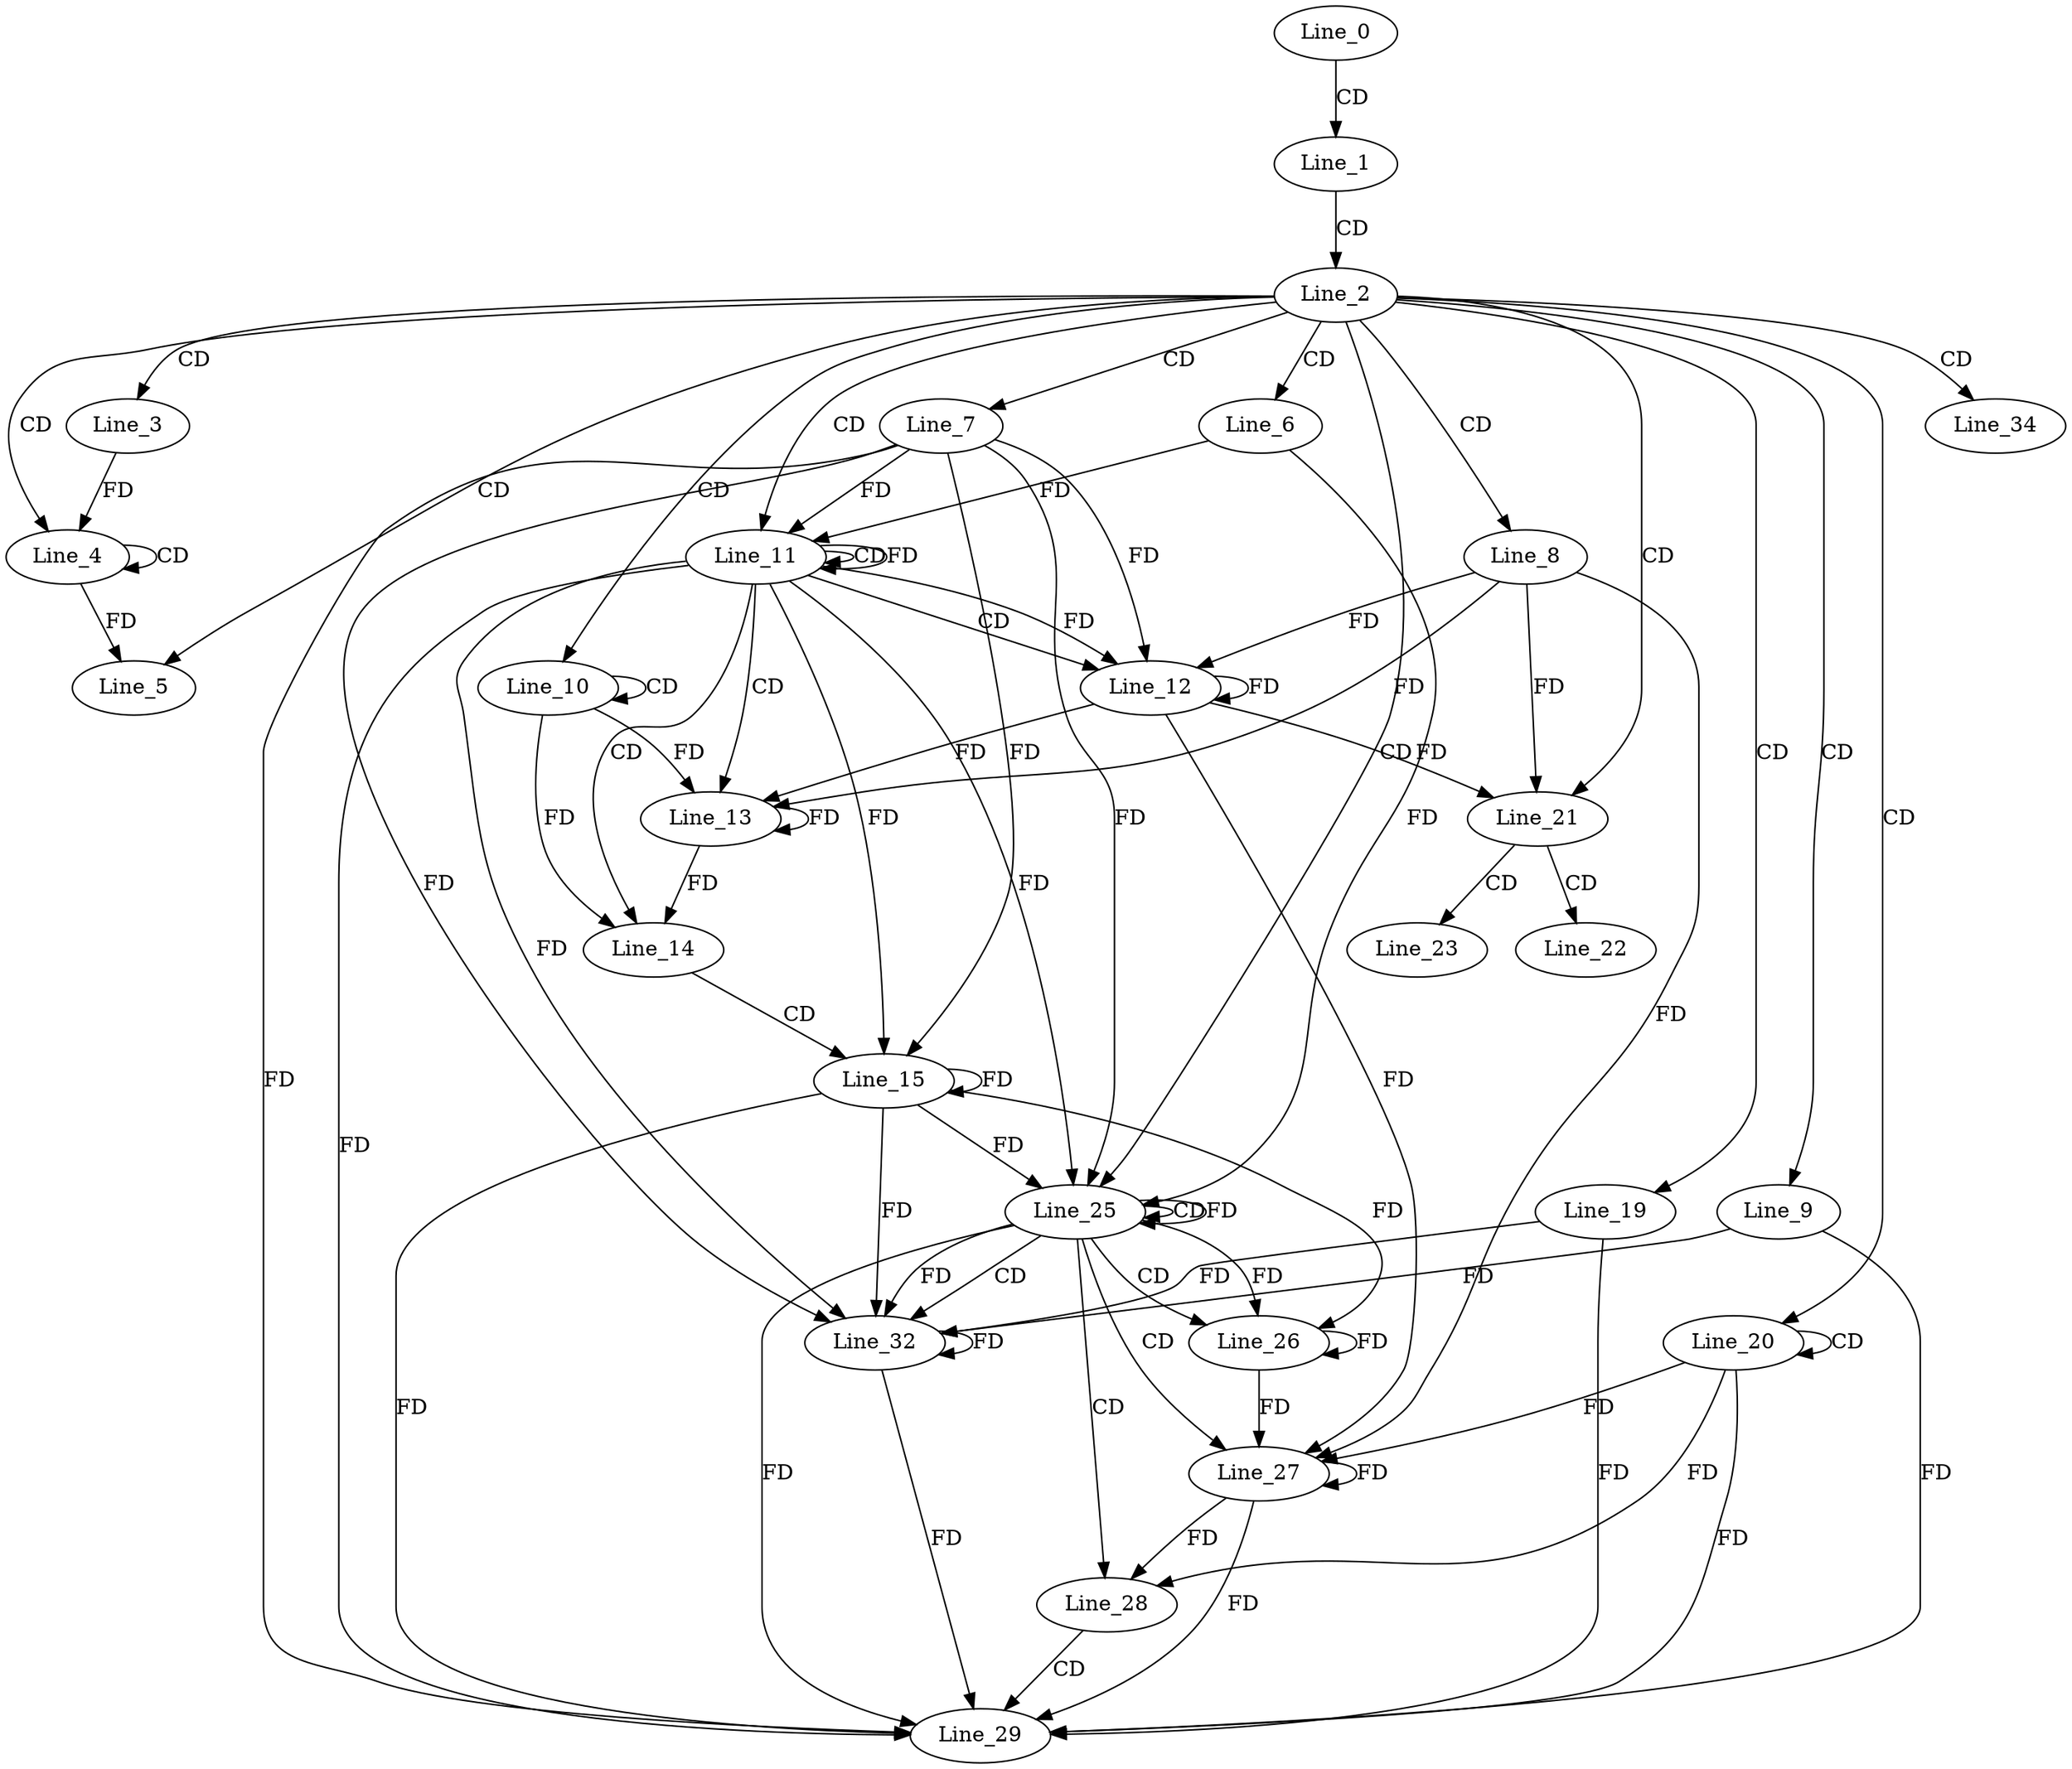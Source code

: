 digraph G {
  Line_0;
  Line_1;
  Line_2;
  Line_3;
  Line_4;
  Line_4;
  Line_5;
  Line_5;
  Line_6;
  Line_7;
  Line_8;
  Line_9;
  Line_10;
  Line_10;
  Line_11;
  Line_11;
  Line_11;
  Line_12;
  Line_12;
  Line_13;
  Line_13;
  Line_14;
  Line_15;
  Line_15;
  Line_19;
  Line_20;
  Line_20;
  Line_21;
  Line_22;
  Line_23;
  Line_25;
  Line_26;
  Line_26;
  Line_27;
  Line_27;
  Line_28;
  Line_29;
  Line_29;
  Line_32;
  Line_32;
  Line_25;
  Line_25;
  Line_34;
  Line_0 -> Line_1 [ label="CD" ];
  Line_1 -> Line_2 [ label="CD" ];
  Line_2 -> Line_3 [ label="CD" ];
  Line_2 -> Line_4 [ label="CD" ];
  Line_4 -> Line_4 [ label="CD" ];
  Line_3 -> Line_4 [ label="FD" ];
  Line_2 -> Line_5 [ label="CD" ];
  Line_4 -> Line_5 [ label="FD" ];
  Line_2 -> Line_6 [ label="CD" ];
  Line_2 -> Line_7 [ label="CD" ];
  Line_2 -> Line_8 [ label="CD" ];
  Line_2 -> Line_9 [ label="CD" ];
  Line_2 -> Line_10 [ label="CD" ];
  Line_10 -> Line_10 [ label="CD" ];
  Line_2 -> Line_11 [ label="CD" ];
  Line_11 -> Line_11 [ label="CD" ];
  Line_11 -> Line_11 [ label="FD" ];
  Line_7 -> Line_11 [ label="FD" ];
  Line_6 -> Line_11 [ label="FD" ];
  Line_11 -> Line_12 [ label="CD" ];
  Line_12 -> Line_12 [ label="FD" ];
  Line_8 -> Line_12 [ label="FD" ];
  Line_11 -> Line_12 [ label="FD" ];
  Line_7 -> Line_12 [ label="FD" ];
  Line_11 -> Line_13 [ label="CD" ];
  Line_13 -> Line_13 [ label="FD" ];
  Line_10 -> Line_13 [ label="FD" ];
  Line_12 -> Line_13 [ label="FD" ];
  Line_8 -> Line_13 [ label="FD" ];
  Line_11 -> Line_14 [ label="CD" ];
  Line_13 -> Line_14 [ label="FD" ];
  Line_10 -> Line_14 [ label="FD" ];
  Line_14 -> Line_15 [ label="CD" ];
  Line_11 -> Line_15 [ label="FD" ];
  Line_15 -> Line_15 [ label="FD" ];
  Line_7 -> Line_15 [ label="FD" ];
  Line_2 -> Line_19 [ label="CD" ];
  Line_2 -> Line_20 [ label="CD" ];
  Line_20 -> Line_20 [ label="CD" ];
  Line_2 -> Line_21 [ label="CD" ];
  Line_12 -> Line_21 [ label="FD" ];
  Line_8 -> Line_21 [ label="FD" ];
  Line_21 -> Line_22 [ label="CD" ];
  Line_21 -> Line_23 [ label="CD" ];
  Line_2 -> Line_25 [ label="CD" ];
  Line_25 -> Line_25 [ label="CD" ];
  Line_25 -> Line_26 [ label="CD" ];
  Line_26 -> Line_26 [ label="FD" ];
  Line_15 -> Line_26 [ label="FD" ];
  Line_25 -> Line_27 [ label="CD" ];
  Line_27 -> Line_27 [ label="FD" ];
  Line_20 -> Line_27 [ label="FD" ];
  Line_26 -> Line_27 [ label="FD" ];
  Line_12 -> Line_27 [ label="FD" ];
  Line_8 -> Line_27 [ label="FD" ];
  Line_25 -> Line_28 [ label="CD" ];
  Line_27 -> Line_28 [ label="FD" ];
  Line_20 -> Line_28 [ label="FD" ];
  Line_28 -> Line_29 [ label="CD" ];
  Line_9 -> Line_29 [ label="FD" ];
  Line_19 -> Line_29 [ label="FD" ];
  Line_11 -> Line_29 [ label="FD" ];
  Line_15 -> Line_29 [ label="FD" ];
  Line_7 -> Line_29 [ label="FD" ];
  Line_27 -> Line_29 [ label="FD" ];
  Line_20 -> Line_29 [ label="FD" ];
  Line_25 -> Line_32 [ label="CD" ];
  Line_32 -> Line_32 [ label="FD" ];
  Line_19 -> Line_32 [ label="FD" ];
  Line_11 -> Line_32 [ label="FD" ];
  Line_15 -> Line_32 [ label="FD" ];
  Line_7 -> Line_32 [ label="FD" ];
  Line_9 -> Line_32 [ label="FD" ];
  Line_25 -> Line_25 [ label="FD" ];
  Line_11 -> Line_25 [ label="FD" ];
  Line_15 -> Line_25 [ label="FD" ];
  Line_7 -> Line_25 [ label="FD" ];
  Line_6 -> Line_25 [ label="FD" ];
  Line_2 -> Line_34 [ label="CD" ];
  Line_25 -> Line_26 [ label="FD" ];
  Line_32 -> Line_29 [ label="FD" ];
  Line_25 -> Line_29 [ label="FD" ];
  Line_25 -> Line_32 [ label="FD" ];
}
